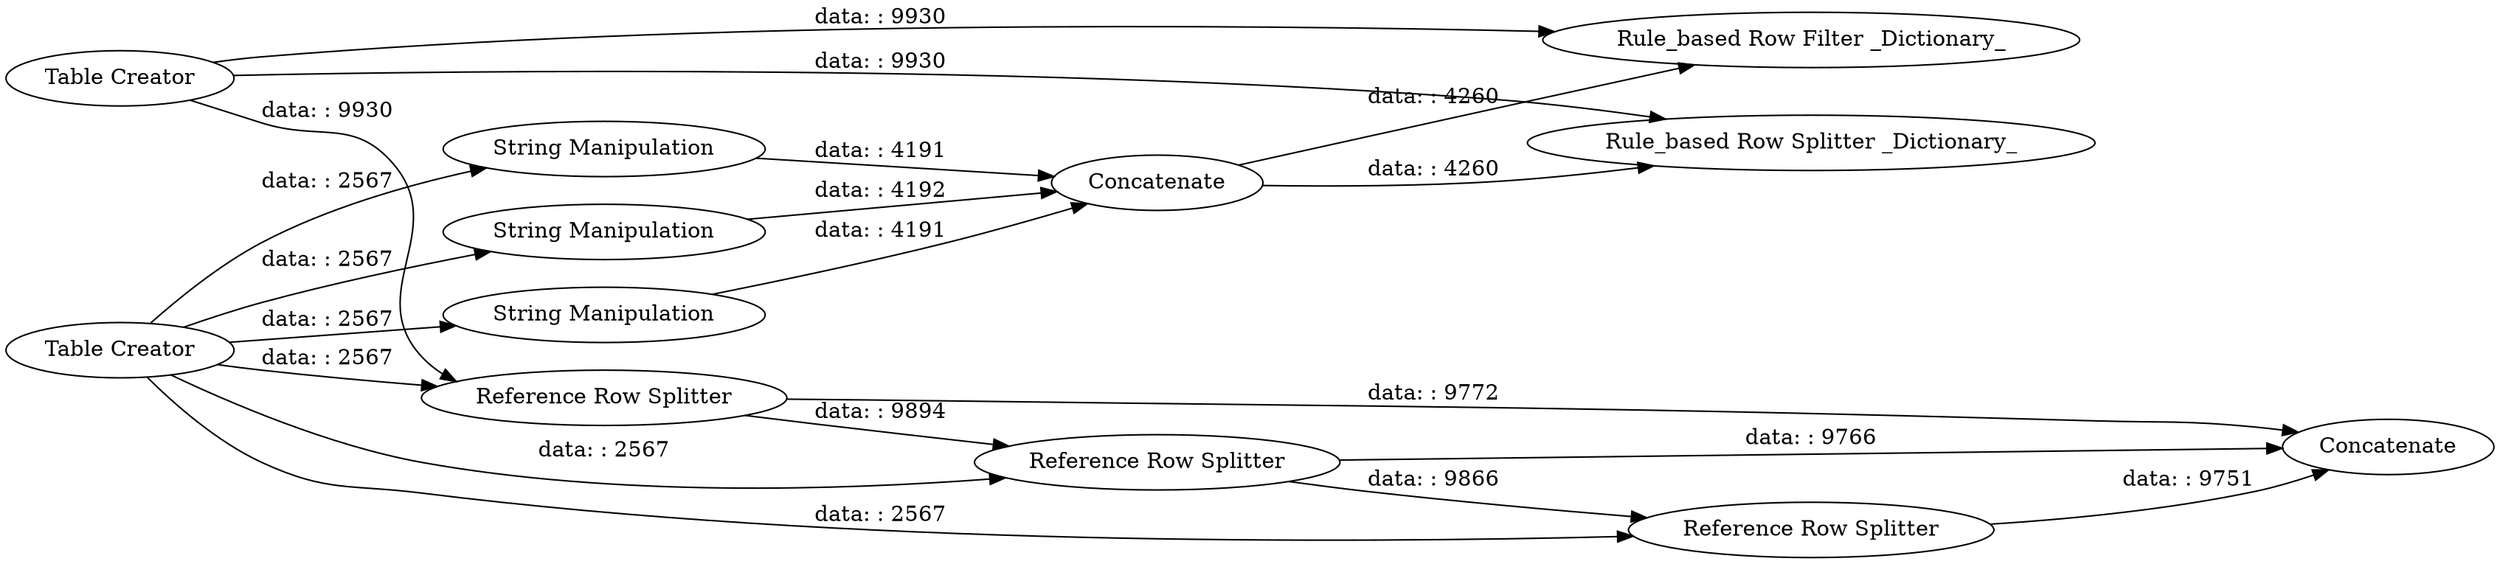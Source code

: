 digraph {
	"-240635962964561036_7" [label=Concatenate]
	"-240635962964561036_14" [label="Reference Row Splitter"]
	"-240635962964561036_4" [label="Rule_based Row Filter _Dictionary_"]
	"-240635962964561036_1" [label="Table Creator"]
	"-240635962964561036_16" [label="Reference Row Splitter"]
	"-240635962964561036_8" [label="String Manipulation"]
	"-240635962964561036_15" [label="Reference Row Splitter"]
	"-240635962964561036_5" [label="String Manipulation"]
	"-240635962964561036_6" [label="Table Creator"]
	"-240635962964561036_10" [label="Rule_based Row Splitter _Dictionary_"]
	"-240635962964561036_17" [label=Concatenate]
	"-240635962964561036_9" [label="String Manipulation"]
	"-240635962964561036_7" -> "-240635962964561036_10" [label="data: : 4260"]
	"-240635962964561036_6" -> "-240635962964561036_14" [label="data: : 2567"]
	"-240635962964561036_9" -> "-240635962964561036_7" [label="data: : 4192"]
	"-240635962964561036_16" -> "-240635962964561036_17" [label="data: : 9751"]
	"-240635962964561036_8" -> "-240635962964561036_7" [label="data: : 4191"]
	"-240635962964561036_6" -> "-240635962964561036_15" [label="data: : 2567"]
	"-240635962964561036_6" -> "-240635962964561036_9" [label="data: : 2567"]
	"-240635962964561036_15" -> "-240635962964561036_17" [label="data: : 9766"]
	"-240635962964561036_14" -> "-240635962964561036_17" [label="data: : 9772"]
	"-240635962964561036_1" -> "-240635962964561036_10" [label="data: : 9930"]
	"-240635962964561036_6" -> "-240635962964561036_16" [label="data: : 2567"]
	"-240635962964561036_1" -> "-240635962964561036_4" [label="data: : 9930"]
	"-240635962964561036_14" -> "-240635962964561036_15" [label="data: : 9894"]
	"-240635962964561036_15" -> "-240635962964561036_16" [label="data: : 9866"]
	"-240635962964561036_6" -> "-240635962964561036_5" [label="data: : 2567"]
	"-240635962964561036_5" -> "-240635962964561036_7" [label="data: : 4191"]
	"-240635962964561036_6" -> "-240635962964561036_8" [label="data: : 2567"]
	"-240635962964561036_1" -> "-240635962964561036_14" [label="data: : 9930"]
	"-240635962964561036_7" -> "-240635962964561036_4" [label="data: : 4260"]
	rankdir=LR
}
